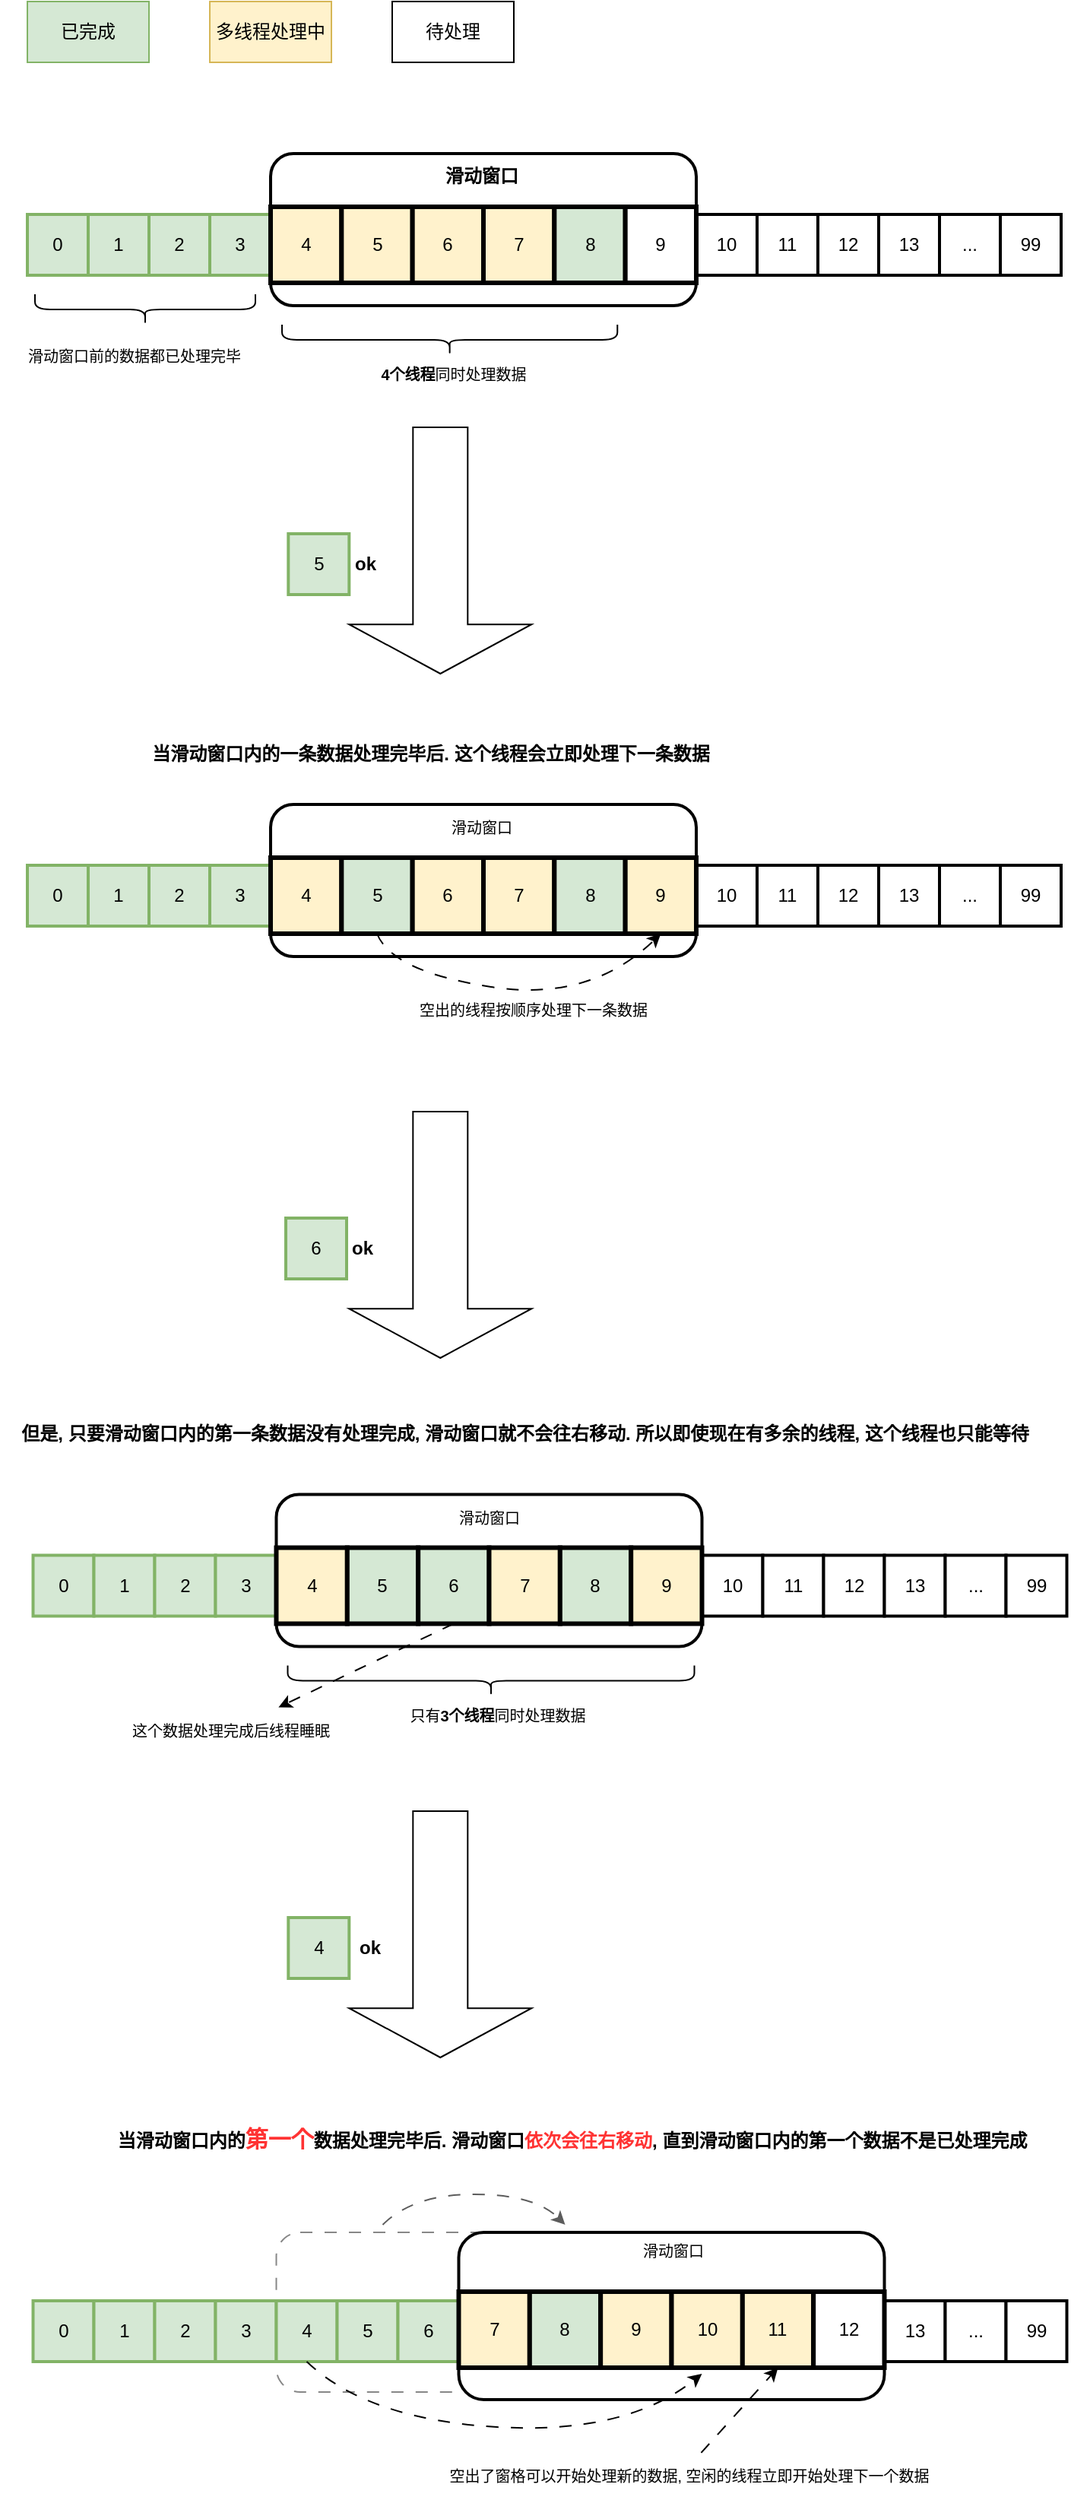 <mxfile>
    <diagram id="fTFtmw8irvLtK1-M9rfn" name="第 1 页">
        <mxGraphModel dx="2045" dy="1340" grid="1" gridSize="10" guides="1" tooltips="1" connect="1" arrows="1" fold="1" page="1" pageScale="1" pageWidth="827" pageHeight="1169" math="0" shadow="0">
            <root>
                <mxCell id="0"/>
                <mxCell id="1" parent="0"/>
                <mxCell id="62" value="" style="rounded=1;whiteSpace=wrap;html=1;fillColor=default;strokeWidth=2;" parent="1" vertex="1">
                    <mxGeometry x="200" y="170" width="280" height="100" as="geometry"/>
                </mxCell>
                <mxCell id="63" value="" style="rounded=1;whiteSpace=wrap;html=1;fillColor=default;strokeColor=#878787;dashed=1;dashPattern=8 8;" parent="1" vertex="1">
                    <mxGeometry x="203.75" y="1537" width="260" height="105" as="geometry"/>
                </mxCell>
                <mxCell id="64" value="" style="rounded=1;whiteSpace=wrap;html=1;fillColor=default;strokeWidth=2;" parent="1" vertex="1">
                    <mxGeometry x="323.75" y="1537" width="280" height="110" as="geometry"/>
                </mxCell>
                <mxCell id="65" value="0" style="rounded=0;whiteSpace=wrap;html=1;fillColor=#d5e8d4;strokeColor=#82b366;strokeWidth=2;" parent="1" vertex="1">
                    <mxGeometry x="40" y="210" width="40" height="40" as="geometry"/>
                </mxCell>
                <mxCell id="66" value="1" style="rounded=0;whiteSpace=wrap;html=1;fillColor=#d5e8d4;strokeColor=#82b366;strokeWidth=2;" parent="1" vertex="1">
                    <mxGeometry x="80" y="210" width="40" height="40" as="geometry"/>
                </mxCell>
                <mxCell id="67" value="2" style="rounded=0;whiteSpace=wrap;html=1;fillColor=#d5e8d4;strokeColor=#82b366;strokeWidth=2;" parent="1" vertex="1">
                    <mxGeometry x="120" y="210" width="40" height="40" as="geometry"/>
                </mxCell>
                <mxCell id="68" value="3" style="rounded=0;whiteSpace=wrap;html=1;fillColor=#d5e8d4;strokeColor=#82b366;strokeWidth=2;" parent="1" vertex="1">
                    <mxGeometry x="160" y="210" width="40" height="40" as="geometry"/>
                </mxCell>
                <mxCell id="69" value="10" style="rounded=0;whiteSpace=wrap;html=1;strokeWidth=2;" parent="1" vertex="1">
                    <mxGeometry x="480" y="210" width="40" height="40" as="geometry"/>
                </mxCell>
                <mxCell id="70" value="11" style="rounded=0;whiteSpace=wrap;html=1;strokeWidth=2;" parent="1" vertex="1">
                    <mxGeometry x="520" y="210" width="40" height="40" as="geometry"/>
                </mxCell>
                <mxCell id="71" value="12" style="rounded=0;whiteSpace=wrap;html=1;strokeWidth=2;" parent="1" vertex="1">
                    <mxGeometry x="560" y="210" width="40" height="40" as="geometry"/>
                </mxCell>
                <mxCell id="72" value="13" style="rounded=0;whiteSpace=wrap;html=1;strokeWidth=2;" parent="1" vertex="1">
                    <mxGeometry x="600" y="210" width="40" height="40" as="geometry"/>
                </mxCell>
                <mxCell id="73" value="..." style="rounded=0;whiteSpace=wrap;html=1;strokeWidth=2;" parent="1" vertex="1">
                    <mxGeometry x="640" y="210" width="40" height="40" as="geometry"/>
                </mxCell>
                <mxCell id="74" value="99" style="rounded=0;whiteSpace=wrap;html=1;strokeWidth=2;" parent="1" vertex="1">
                    <mxGeometry x="680" y="210" width="40" height="40" as="geometry"/>
                </mxCell>
                <mxCell id="75" value="滑动窗口" style="text;html=1;align=center;verticalAlign=middle;whiteSpace=wrap;rounded=0;fontStyle=1" parent="1" vertex="1">
                    <mxGeometry x="244.16" y="170" width="190" height="30" as="geometry"/>
                </mxCell>
                <mxCell id="76" value="已完成" style="rounded=0;whiteSpace=wrap;html=1;fillColor=#d5e8d4;strokeColor=#82b366;" parent="1" vertex="1">
                    <mxGeometry x="40" y="70" width="80" height="40" as="geometry"/>
                </mxCell>
                <mxCell id="77" value="多线程处理中" style="rounded=0;whiteSpace=wrap;html=1;fillColor=#fff2cc;strokeColor=#d6b656;" parent="1" vertex="1">
                    <mxGeometry x="160" y="70" width="80" height="40" as="geometry"/>
                </mxCell>
                <mxCell id="78" value="待处理" style="rounded=0;whiteSpace=wrap;html=1;" parent="1" vertex="1">
                    <mxGeometry x="280" y="70" width="80" height="40" as="geometry"/>
                </mxCell>
                <mxCell id="79" value="" style="shape=curlyBracket;whiteSpace=wrap;html=1;rounded=1;labelPosition=left;verticalLabelPosition=middle;align=right;verticalAlign=middle;rotation=-90;" parent="1" vertex="1">
                    <mxGeometry x="307.82" y="182.2" width="20" height="220.62" as="geometry"/>
                </mxCell>
                <mxCell id="80" value="&lt;b&gt;4个线程&lt;/b&gt;同时处理数据" style="text;html=1;align=center;verticalAlign=middle;resizable=0;points=[];autosize=1;strokeColor=none;fillColor=none;fontSize=10;" parent="1" vertex="1">
                    <mxGeometry x="260" y="300" width="120" height="30" as="geometry"/>
                </mxCell>
                <mxCell id="83" value="0" style="rounded=0;whiteSpace=wrap;html=1;fillColor=#d5e8d4;strokeColor=#82b366;strokeWidth=2;" parent="1" vertex="1">
                    <mxGeometry x="43.75" y="1582" width="40" height="40" as="geometry"/>
                </mxCell>
                <mxCell id="84" value="1" style="rounded=0;whiteSpace=wrap;html=1;fillColor=#d5e8d4;strokeColor=#82b366;strokeWidth=2;" parent="1" vertex="1">
                    <mxGeometry x="83.75" y="1582" width="40" height="40" as="geometry"/>
                </mxCell>
                <mxCell id="85" value="2" style="rounded=0;whiteSpace=wrap;html=1;fillColor=#d5e8d4;strokeColor=#82b366;strokeWidth=2;" parent="1" vertex="1">
                    <mxGeometry x="123.75" y="1582" width="40" height="40" as="geometry"/>
                </mxCell>
                <mxCell id="86" value="3" style="rounded=0;whiteSpace=wrap;html=1;fillColor=#d5e8d4;strokeColor=#82b366;strokeWidth=2;" parent="1" vertex="1">
                    <mxGeometry x="163.75" y="1582" width="40" height="40" as="geometry"/>
                </mxCell>
                <mxCell id="87" value="4" style="rounded=0;whiteSpace=wrap;html=1;fillColor=#d5e8d4;strokeColor=#82b366;strokeWidth=2;" parent="1" vertex="1">
                    <mxGeometry x="203.75" y="1582" width="40" height="40" as="geometry"/>
                </mxCell>
                <mxCell id="88" value="5" style="rounded=0;whiteSpace=wrap;html=1;fillColor=#d5e8d4;strokeColor=#82b366;strokeWidth=2;" parent="1" vertex="1">
                    <mxGeometry x="243.75" y="1582" width="40" height="40" as="geometry"/>
                </mxCell>
                <mxCell id="89" value="6" style="rounded=0;whiteSpace=wrap;html=1;fillColor=#d5e8d4;strokeColor=#82b366;strokeWidth=2;" parent="1" vertex="1">
                    <mxGeometry x="283.75" y="1582" width="40" height="40" as="geometry"/>
                </mxCell>
                <mxCell id="90" value="当滑动窗口内的一条数据处理完毕后. 这个线程会立即处理下一条数据" style="text;html=1;align=center;verticalAlign=middle;resizable=0;points=[];autosize=1;strokeColor=none;fillColor=none;fontStyle=1" parent="1" vertex="1">
                    <mxGeometry x="110" y="550" width="390" height="30" as="geometry"/>
                </mxCell>
                <mxCell id="91" value="" style="shape=singleArrow;direction=south;whiteSpace=wrap;html=1;" parent="1" vertex="1">
                    <mxGeometry x="251.66" y="350" width="120" height="162" as="geometry"/>
                </mxCell>
                <mxCell id="92" value="" style="curved=1;endArrow=classic;html=1;strokeColor=#5C5C5C;dashed=1;dashPattern=8 8;" parent="1" edge="1">
                    <mxGeometry width="50" height="50" relative="1" as="geometry">
                        <mxPoint x="273.75" y="1532" as="sourcePoint"/>
                        <mxPoint x="393.75" y="1532" as="targetPoint"/>
                        <Array as="points">
                            <mxPoint x="293.75" y="1512"/>
                            <mxPoint x="373.75" y="1512"/>
                        </Array>
                    </mxGeometry>
                </mxCell>
                <mxCell id="93" value="滑动窗口" style="text;html=1;align=center;verticalAlign=middle;whiteSpace=wrap;rounded=0;fontSize=10;" parent="1" vertex="1">
                    <mxGeometry x="370.42" y="1537" width="190" height="24.167" as="geometry"/>
                </mxCell>
                <mxCell id="95" value="空出了窗格可以开始处理新的数据, 空闲的线程立即开始处理下一个数据" style="text;html=1;align=center;verticalAlign=middle;resizable=0;points=[];autosize=1;strokeColor=none;fillColor=none;fontSize=10;" parent="1" vertex="1">
                    <mxGeometry x="305.42" y="1682" width="340" height="30" as="geometry"/>
                </mxCell>
                <mxCell id="96" value="13" style="rounded=0;whiteSpace=wrap;html=1;strokeWidth=2;" parent="1" vertex="1">
                    <mxGeometry x="603.75" y="1582" width="40" height="40" as="geometry"/>
                </mxCell>
                <mxCell id="97" value="..." style="rounded=0;whiteSpace=wrap;html=1;strokeWidth=2;" parent="1" vertex="1">
                    <mxGeometry x="643.75" y="1582" width="40" height="40" as="geometry"/>
                </mxCell>
                <mxCell id="98" value="99" style="rounded=0;whiteSpace=wrap;html=1;strokeWidth=2;" parent="1" vertex="1">
                    <mxGeometry x="683.75" y="1582" width="40" height="40" as="geometry"/>
                </mxCell>
                <mxCell id="99" value="" style="group;strokeColor=default;container=0;" parent="1" vertex="1" connectable="0">
                    <mxGeometry x="323.75" y="1576" width="280" height="50" as="geometry"/>
                </mxCell>
                <mxCell id="100" value="4" style="rounded=0;whiteSpace=wrap;html=1;fillColor=#fff2cc;strokeColor=default;strokeWidth=3;" parent="1" vertex="1">
                    <mxGeometry x="200" y="205" width="46.667" height="50" as="geometry"/>
                </mxCell>
                <mxCell id="101" value="5" style="rounded=0;whiteSpace=wrap;html=1;fillColor=#fff2cc;strokeColor=default;strokeWidth=3;" parent="1" vertex="1">
                    <mxGeometry x="246.667" y="205" width="46.667" height="50" as="geometry"/>
                </mxCell>
                <mxCell id="102" value="6" style="rounded=0;whiteSpace=wrap;html=1;fillColor=#fff2cc;strokeColor=default;strokeWidth=3;" parent="1" vertex="1">
                    <mxGeometry x="293.333" y="205" width="46.667" height="50" as="geometry"/>
                </mxCell>
                <mxCell id="103" value="7" style="rounded=0;whiteSpace=wrap;html=1;strokeWidth=3;strokeColor=default;fillColor=#fff2cc;" parent="1" vertex="1">
                    <mxGeometry x="340" y="205" width="46.667" height="50" as="geometry"/>
                </mxCell>
                <mxCell id="104" value="8" style="rounded=0;whiteSpace=wrap;html=1;strokeWidth=3;strokeColor=default;fillColor=#d5e8d4;" parent="1" vertex="1">
                    <mxGeometry x="386.667" y="205" width="46.667" height="50" as="geometry"/>
                </mxCell>
                <mxCell id="105" value="9" style="rounded=0;whiteSpace=wrap;html=1;strokeWidth=3;" parent="1" vertex="1">
                    <mxGeometry x="433.333" y="205" width="46.667" height="50" as="geometry"/>
                </mxCell>
                <mxCell id="106" value="7" style="rounded=0;whiteSpace=wrap;html=1;fillColor=#fff2cc;strokeColor=default;strokeWidth=3;" parent="1" vertex="1">
                    <mxGeometry x="323.75" y="1576" width="46.667" height="50" as="geometry"/>
                </mxCell>
                <mxCell id="107" value="8" style="rounded=0;whiteSpace=wrap;html=1;fillColor=#d5e8d4;strokeColor=default;strokeWidth=3;" parent="1" vertex="1">
                    <mxGeometry x="370.417" y="1576" width="46.667" height="50" as="geometry"/>
                </mxCell>
                <mxCell id="108" value="9" style="rounded=0;whiteSpace=wrap;html=1;fillColor=#fff2cc;strokeColor=default;strokeWidth=3;" parent="1" vertex="1">
                    <mxGeometry x="417.083" y="1576" width="46.667" height="50" as="geometry"/>
                </mxCell>
                <mxCell id="109" value="10" style="rounded=0;whiteSpace=wrap;html=1;strokeWidth=3;strokeColor=default;fillColor=#fff2cc;" parent="1" vertex="1">
                    <mxGeometry x="463.75" y="1576" width="46.667" height="50" as="geometry"/>
                </mxCell>
                <mxCell id="172" style="edgeStyle=none;html=1;exitX=0.523;exitY=-0.002;exitDx=0;exitDy=0;exitPerimeter=0;entryX=0.5;entryY=1;entryDx=0;entryDy=0;dashed=1;dashPattern=8 8;" parent="1" source="95" target="110" edge="1">
                    <mxGeometry relative="1" as="geometry">
                        <mxPoint x="683.75" y="1670" as="targetPoint"/>
                    </mxGeometry>
                </mxCell>
                <mxCell id="110" value="11" style="rounded=0;whiteSpace=wrap;html=1;strokeWidth=3;strokeColor=default;fillColor=#fff2cc;" parent="1" vertex="1">
                    <mxGeometry x="510.417" y="1576" width="46.667" height="50" as="geometry"/>
                </mxCell>
                <mxCell id="111" value="12" style="rounded=0;whiteSpace=wrap;html=1;strokeWidth=3;strokeColor=default;" parent="1" vertex="1">
                    <mxGeometry x="557.083" y="1576" width="46.667" height="50" as="geometry"/>
                </mxCell>
                <mxCell id="112" value="" style="rounded=1;whiteSpace=wrap;html=1;fillColor=default;strokeWidth=2;" parent="1" vertex="1">
                    <mxGeometry x="200" y="598" width="280" height="100" as="geometry"/>
                </mxCell>
                <mxCell id="113" value="0" style="rounded=0;whiteSpace=wrap;html=1;fillColor=#d5e8d4;strokeColor=#82b366;strokeWidth=2;" parent="1" vertex="1">
                    <mxGeometry x="40" y="638" width="40" height="40" as="geometry"/>
                </mxCell>
                <mxCell id="114" value="1" style="rounded=0;whiteSpace=wrap;html=1;fillColor=#d5e8d4;strokeColor=#82b366;strokeWidth=2;" parent="1" vertex="1">
                    <mxGeometry x="80" y="638" width="40" height="40" as="geometry"/>
                </mxCell>
                <mxCell id="115" value="2" style="rounded=0;whiteSpace=wrap;html=1;fillColor=#d5e8d4;strokeColor=#82b366;strokeWidth=2;" parent="1" vertex="1">
                    <mxGeometry x="120" y="638" width="40" height="40" as="geometry"/>
                </mxCell>
                <mxCell id="116" value="3" style="rounded=0;whiteSpace=wrap;html=1;fillColor=#d5e8d4;strokeColor=#82b366;strokeWidth=2;" parent="1" vertex="1">
                    <mxGeometry x="160" y="638" width="40" height="40" as="geometry"/>
                </mxCell>
                <mxCell id="117" value="10" style="rounded=0;whiteSpace=wrap;html=1;strokeWidth=2;" parent="1" vertex="1">
                    <mxGeometry x="480" y="638" width="40" height="40" as="geometry"/>
                </mxCell>
                <mxCell id="118" value="11" style="rounded=0;whiteSpace=wrap;html=1;strokeWidth=2;" parent="1" vertex="1">
                    <mxGeometry x="520" y="638" width="40" height="40" as="geometry"/>
                </mxCell>
                <mxCell id="119" value="12" style="rounded=0;whiteSpace=wrap;html=1;strokeWidth=2;" parent="1" vertex="1">
                    <mxGeometry x="560" y="638" width="40" height="40" as="geometry"/>
                </mxCell>
                <mxCell id="120" value="13" style="rounded=0;whiteSpace=wrap;html=1;strokeWidth=2;" parent="1" vertex="1">
                    <mxGeometry x="600" y="638" width="40" height="40" as="geometry"/>
                </mxCell>
                <mxCell id="121" value="..." style="rounded=0;whiteSpace=wrap;html=1;strokeWidth=2;" parent="1" vertex="1">
                    <mxGeometry x="640" y="638" width="40" height="40" as="geometry"/>
                </mxCell>
                <mxCell id="122" value="99" style="rounded=0;whiteSpace=wrap;html=1;strokeWidth=2;" parent="1" vertex="1">
                    <mxGeometry x="680" y="638" width="40" height="40" as="geometry"/>
                </mxCell>
                <mxCell id="123" value="滑动窗口" style="text;html=1;align=center;verticalAlign=middle;whiteSpace=wrap;rounded=0;fontSize=10;" parent="1" vertex="1">
                    <mxGeometry x="244.16" y="598" width="190" height="30" as="geometry"/>
                </mxCell>
                <mxCell id="126" value="4" style="rounded=0;whiteSpace=wrap;html=1;fillColor=#fff2cc;strokeColor=default;strokeWidth=3;" parent="1" vertex="1">
                    <mxGeometry x="200" y="633" width="46.667" height="50" as="geometry"/>
                </mxCell>
                <mxCell id="127" value="5" style="rounded=0;whiteSpace=wrap;html=1;fillColor=#d5e8d4;strokeColor=default;strokeWidth=3;" parent="1" vertex="1">
                    <mxGeometry x="246.667" y="633" width="46.667" height="50" as="geometry"/>
                </mxCell>
                <mxCell id="128" value="6" style="rounded=0;whiteSpace=wrap;html=1;fillColor=#fff2cc;strokeColor=default;strokeWidth=3;" parent="1" vertex="1">
                    <mxGeometry x="293.333" y="633" width="46.667" height="50" as="geometry"/>
                </mxCell>
                <mxCell id="129" value="7" style="rounded=0;whiteSpace=wrap;html=1;strokeWidth=3;strokeColor=default;fillColor=#fff2cc;" parent="1" vertex="1">
                    <mxGeometry x="340" y="633" width="46.667" height="50" as="geometry"/>
                </mxCell>
                <mxCell id="130" value="8" style="rounded=0;whiteSpace=wrap;html=1;strokeWidth=3;fillColor=#d5e8d4;strokeColor=default;" parent="1" vertex="1">
                    <mxGeometry x="386.667" y="633" width="46.667" height="50" as="geometry"/>
                </mxCell>
                <mxCell id="131" value="9" style="rounded=0;whiteSpace=wrap;html=1;strokeWidth=3;fillColor=#fff2cc;strokeColor=default;" parent="1" vertex="1">
                    <mxGeometry x="433.333" y="633" width="46.667" height="50" as="geometry"/>
                </mxCell>
                <mxCell id="132" value="" style="shape=curlyBracket;whiteSpace=wrap;html=1;rounded=1;labelPosition=left;verticalLabelPosition=middle;align=right;verticalAlign=middle;rotation=-90;" parent="1" vertex="1">
                    <mxGeometry x="107.5" y="200" width="20" height="145" as="geometry"/>
                </mxCell>
                <mxCell id="133" value="滑动窗口前的数据都已处理完毕" style="text;html=1;align=center;verticalAlign=middle;resizable=0;points=[];autosize=1;strokeColor=none;fillColor=none;fontSize=10;" parent="1" vertex="1">
                    <mxGeometry x="30" y="288" width="160" height="30" as="geometry"/>
                </mxCell>
                <mxCell id="134" value="但是, 只要滑动窗口内的第一条数据没有处理完成, 滑动窗口就不会往右移动. 所以&lt;span style=&quot;color: rgb(0, 0, 0);&quot;&gt;即使&lt;/span&gt;现在有多余的线程, 这个线程也只能等待" style="text;html=1;align=center;verticalAlign=middle;resizable=0;points=[];autosize=1;strokeColor=none;fillColor=none;fontStyle=1" parent="1" vertex="1">
                    <mxGeometry x="22.08" y="996.75" width="690" height="30" as="geometry"/>
                </mxCell>
                <mxCell id="136" value="" style="rounded=1;whiteSpace=wrap;html=1;fillColor=default;strokeWidth=2;" parent="1" vertex="1">
                    <mxGeometry x="203.75" y="1051.75" width="280" height="100" as="geometry"/>
                </mxCell>
                <mxCell id="137" value="0" style="rounded=0;whiteSpace=wrap;html=1;fillColor=#d5e8d4;strokeColor=#82b366;strokeWidth=2;" parent="1" vertex="1">
                    <mxGeometry x="43.75" y="1091.75" width="40" height="40" as="geometry"/>
                </mxCell>
                <mxCell id="138" value="1" style="rounded=0;whiteSpace=wrap;html=1;fillColor=#d5e8d4;strokeColor=#82b366;strokeWidth=2;" parent="1" vertex="1">
                    <mxGeometry x="83.75" y="1091.75" width="40" height="40" as="geometry"/>
                </mxCell>
                <mxCell id="139" value="2" style="rounded=0;whiteSpace=wrap;html=1;fillColor=#d5e8d4;strokeColor=#82b366;strokeWidth=2;" parent="1" vertex="1">
                    <mxGeometry x="123.75" y="1091.75" width="40" height="40" as="geometry"/>
                </mxCell>
                <mxCell id="140" value="3" style="rounded=0;whiteSpace=wrap;html=1;fillColor=#d5e8d4;strokeColor=#82b366;strokeWidth=2;" parent="1" vertex="1">
                    <mxGeometry x="163.75" y="1091.75" width="40" height="40" as="geometry"/>
                </mxCell>
                <mxCell id="141" value="10" style="rounded=0;whiteSpace=wrap;html=1;strokeWidth=2;" parent="1" vertex="1">
                    <mxGeometry x="483.75" y="1091.75" width="40" height="40" as="geometry"/>
                </mxCell>
                <mxCell id="142" value="11" style="rounded=0;whiteSpace=wrap;html=1;strokeWidth=2;" parent="1" vertex="1">
                    <mxGeometry x="523.75" y="1091.75" width="40" height="40" as="geometry"/>
                </mxCell>
                <mxCell id="143" value="12" style="rounded=0;whiteSpace=wrap;html=1;strokeWidth=2;" parent="1" vertex="1">
                    <mxGeometry x="563.75" y="1091.75" width="40" height="40" as="geometry"/>
                </mxCell>
                <mxCell id="144" value="13" style="rounded=0;whiteSpace=wrap;html=1;strokeWidth=2;" parent="1" vertex="1">
                    <mxGeometry x="603.75" y="1091.75" width="40" height="40" as="geometry"/>
                </mxCell>
                <mxCell id="145" value="..." style="rounded=0;whiteSpace=wrap;html=1;strokeWidth=2;" parent="1" vertex="1">
                    <mxGeometry x="643.75" y="1091.75" width="40" height="40" as="geometry"/>
                </mxCell>
                <mxCell id="146" value="99" style="rounded=0;whiteSpace=wrap;html=1;strokeWidth=2;" parent="1" vertex="1">
                    <mxGeometry x="683.75" y="1091.75" width="40" height="40" as="geometry"/>
                </mxCell>
                <mxCell id="147" value="滑动窗口" style="text;html=1;align=center;verticalAlign=middle;whiteSpace=wrap;rounded=0;fontSize=10;" parent="1" vertex="1">
                    <mxGeometry x="248.75" y="1051.75" width="190" height="30" as="geometry"/>
                </mxCell>
                <mxCell id="148" value="" style="shape=curlyBracket;whiteSpace=wrap;html=1;rounded=1;labelPosition=left;verticalLabelPosition=middle;align=right;verticalAlign=middle;rotation=-90;" parent="1" vertex="1">
                    <mxGeometry x="335" y="1040.5" width="20" height="267.5" as="geometry"/>
                </mxCell>
                <mxCell id="149" value="只有&lt;b&gt;3个线程&lt;/b&gt;同时处理数据" style="text;html=1;align=center;verticalAlign=middle;resizable=0;points=[];autosize=1;strokeColor=none;fillColor=none;fontSize=10;" parent="1" vertex="1">
                    <mxGeometry x="278.75" y="1181.75" width="140" height="30" as="geometry"/>
                </mxCell>
                <mxCell id="150" value="4" style="rounded=0;whiteSpace=wrap;html=1;fillColor=#fff2cc;strokeColor=default;strokeWidth=3;" parent="1" vertex="1">
                    <mxGeometry x="203.75" y="1086.75" width="46.667" height="50" as="geometry"/>
                </mxCell>
                <mxCell id="151" value="5" style="rounded=0;whiteSpace=wrap;html=1;fillColor=#d5e8d4;strokeColor=default;strokeWidth=3;" parent="1" vertex="1">
                    <mxGeometry x="250.417" y="1086.75" width="46.667" height="50" as="geometry"/>
                </mxCell>
                <mxCell id="173" style="edgeStyle=none;html=1;exitX=0.5;exitY=1;exitDx=0;exitDy=0;dashed=1;dashPattern=8 8;" parent="1" source="152" target="174" edge="1">
                    <mxGeometry relative="1" as="geometry">
                        <mxPoint x="123.75" y="1191.75" as="targetPoint"/>
                    </mxGeometry>
                </mxCell>
                <mxCell id="152" value="6" style="rounded=0;whiteSpace=wrap;html=1;fillColor=#d5e8d4;strokeColor=default;strokeWidth=3;" parent="1" vertex="1">
                    <mxGeometry x="297.083" y="1086.75" width="46.667" height="50" as="geometry"/>
                </mxCell>
                <mxCell id="153" value="7" style="rounded=0;whiteSpace=wrap;html=1;strokeWidth=3;strokeColor=default;fillColor=#fff2cc;" parent="1" vertex="1">
                    <mxGeometry x="343.75" y="1086.75" width="46.667" height="50" as="geometry"/>
                </mxCell>
                <mxCell id="154" value="8" style="rounded=0;whiteSpace=wrap;html=1;strokeWidth=3;fillColor=#d5e8d4;strokeColor=default;" parent="1" vertex="1">
                    <mxGeometry x="390.417" y="1086.75" width="46.667" height="50" as="geometry"/>
                </mxCell>
                <mxCell id="155" value="9" style="rounded=0;whiteSpace=wrap;html=1;strokeWidth=3;fillColor=#fff2cc;strokeColor=default;" parent="1" vertex="1">
                    <mxGeometry x="437.083" y="1086.75" width="46.667" height="50" as="geometry"/>
                </mxCell>
                <mxCell id="158" value="当滑动窗口内的&lt;span&gt;&lt;font style=&quot;font-size: 15px; color: rgb(255, 51, 51);&quot;&gt;第一个&lt;/font&gt;&lt;/span&gt;数据处理完毕后. 滑动窗口&lt;font style=&quot;color: rgb(255, 51, 51);&quot;&gt;依次会往右移动&lt;/font&gt;, 直到滑动窗口内的第一个数据不是已处理完成" style="text;html=1;align=center;verticalAlign=middle;resizable=0;points=[];autosize=1;strokeColor=none;fillColor=none;fontStyle=1" parent="1" vertex="1">
                    <mxGeometry x="87.92" y="1460" width="620" height="30" as="geometry"/>
                </mxCell>
                <mxCell id="159" value="4" style="rounded=0;whiteSpace=wrap;html=1;fillColor=#d5e8d4;strokeColor=#82b366;strokeWidth=2;" parent="1" vertex="1">
                    <mxGeometry x="211.66" y="1330" width="40" height="40" as="geometry"/>
                </mxCell>
                <mxCell id="160" value="ok" style="text;html=1;align=center;verticalAlign=middle;resizable=0;points=[];autosize=1;strokeColor=none;fillColor=none;fontStyle=1" parent="1" vertex="1">
                    <mxGeometry x="244.99" y="1335" width="40" height="30" as="geometry"/>
                </mxCell>
                <mxCell id="162" value="6" style="rounded=0;whiteSpace=wrap;html=1;fillColor=#d5e8d4;strokeColor=#82b366;strokeWidth=2;" parent="1" vertex="1">
                    <mxGeometry x="210.0" y="870" width="40" height="40" as="geometry"/>
                </mxCell>
                <mxCell id="163" value="ok" style="text;html=1;align=center;verticalAlign=middle;resizable=0;points=[];autosize=1;strokeColor=none;fillColor=none;fontStyle=1" parent="1" vertex="1">
                    <mxGeometry x="240.0" y="875" width="40" height="30" as="geometry"/>
                </mxCell>
                <mxCell id="166" value="5" style="rounded=0;whiteSpace=wrap;html=1;fillColor=#d5e8d4;strokeColor=#82b366;strokeWidth=2;" parent="1" vertex="1">
                    <mxGeometry x="211.66" y="420" width="40" height="40" as="geometry"/>
                </mxCell>
                <mxCell id="167" value="ok" style="text;html=1;align=center;verticalAlign=middle;resizable=0;points=[];autosize=1;strokeColor=none;fillColor=none;fontStyle=1" parent="1" vertex="1">
                    <mxGeometry x="241.66" y="425" width="40" height="30" as="geometry"/>
                </mxCell>
                <mxCell id="168" value="" style="curved=1;endArrow=classic;html=1;entryX=0.5;entryY=1;entryDx=0;entryDy=0;exitX=0.5;exitY=1;exitDx=0;exitDy=0;dashed=1;dashPattern=8 8;" parent="1" source="127" target="131" edge="1">
                    <mxGeometry width="50" height="50" relative="1" as="geometry">
                        <mxPoint x="380" y="798" as="sourcePoint"/>
                        <mxPoint x="430" y="748" as="targetPoint"/>
                        <Array as="points">
                            <mxPoint x="280" y="708"/>
                            <mxPoint x="410" y="728"/>
                        </Array>
                    </mxGeometry>
                </mxCell>
                <mxCell id="169" value="空出的线程按顺序处理下一条数据" style="text;html=1;align=center;verticalAlign=middle;whiteSpace=wrap;rounded=0;fontSize=10;" parent="1" vertex="1">
                    <mxGeometry x="260" y="718" width="225.83" height="30" as="geometry"/>
                </mxCell>
                <mxCell id="171" value="" style="curved=1;endArrow=classic;html=1;exitX=0.5;exitY=1;exitDx=0;exitDy=0;dashed=1;dashPattern=8 8;" parent="1" edge="1">
                    <mxGeometry width="50" height="50" relative="1" as="geometry">
                        <mxPoint x="223.75" y="1622" as="sourcePoint"/>
                        <mxPoint x="483.75" y="1630" as="targetPoint"/>
                        <Array as="points">
                            <mxPoint x="263.75" y="1660"/>
                            <mxPoint x="433.75" y="1670"/>
                        </Array>
                    </mxGeometry>
                </mxCell>
                <mxCell id="174" value="这个数据处理完成后线程睡眠" style="text;html=1;align=center;verticalAlign=middle;whiteSpace=wrap;rounded=0;fontSize=10;" parent="1" vertex="1">
                    <mxGeometry x="83.75" y="1191.75" width="180" height="30" as="geometry"/>
                </mxCell>
                <mxCell id="175" value="" style="shape=singleArrow;direction=south;whiteSpace=wrap;html=1;" vertex="1" parent="1">
                    <mxGeometry x="251.66" y="800" width="120" height="162" as="geometry"/>
                </mxCell>
                <mxCell id="176" value="" style="shape=singleArrow;direction=south;whiteSpace=wrap;html=1;" vertex="1" parent="1">
                    <mxGeometry x="251.66" y="1260" width="120" height="162" as="geometry"/>
                </mxCell>
            </root>
        </mxGraphModel>
    </diagram>
</mxfile>